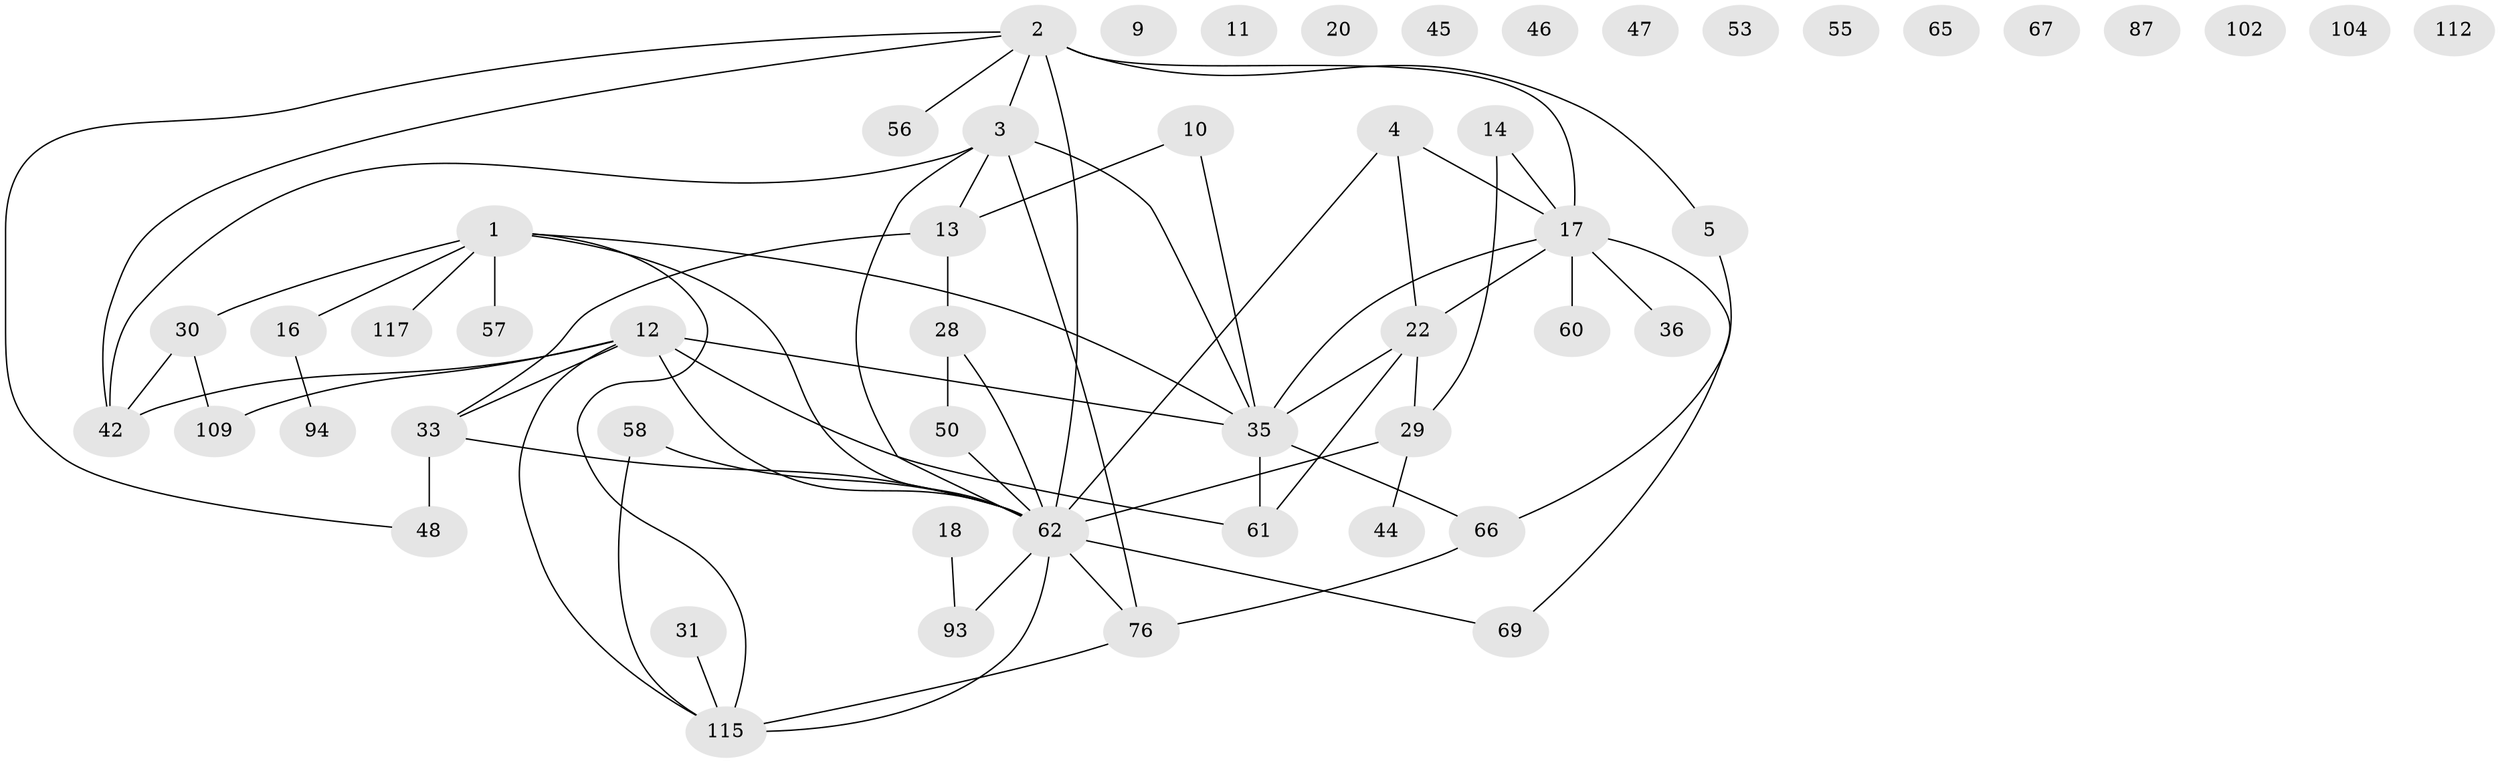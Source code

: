 // original degree distribution, {6: 0.0234375, 3: 0.1953125, 2: 0.2578125, 0: 0.0859375, 5: 0.0859375, 1: 0.25, 4: 0.09375, 8: 0.0078125}
// Generated by graph-tools (version 1.1) at 2025/16/03/04/25 18:16:45]
// undirected, 52 vertices, 66 edges
graph export_dot {
graph [start="1"]
  node [color=gray90,style=filled];
  1 [super="+34+7+15"];
  2 [super="+37+8+23"];
  3 [super="+40+98"];
  4 [super="+83"];
  5 [super="+6"];
  9;
  10;
  11;
  12 [super="+26+70+73"];
  13 [super="+32+107+101+24"];
  14 [super="+72"];
  16 [super="+21"];
  17 [super="+49+43"];
  18 [super="+19"];
  20 [super="+25"];
  22 [super="+92+123"];
  28 [super="+121+41"];
  29 [super="+38"];
  30;
  31 [super="+68"];
  33 [super="+89"];
  35 [super="+52+120+79"];
  36 [super="+39"];
  42 [super="+96"];
  44;
  45;
  46;
  47 [super="+113"];
  48 [super="+64"];
  50;
  53;
  55;
  56;
  57 [super="+82"];
  58 [super="+78"];
  60;
  61 [super="+86+71"];
  62 [super="+103+110+106+74"];
  65;
  66 [super="+77"];
  67;
  69;
  76 [super="+91"];
  87 [super="+105"];
  93 [super="+119"];
  94;
  102;
  104;
  109 [super="+126"];
  112;
  115 [super="+122+124"];
  117 [super="+127"];
  1 -- 117;
  1 -- 62;
  1 -- 16;
  1 -- 115;
  1 -- 35;
  1 -- 57;
  1 -- 30;
  2 -- 48;
  2 -- 5;
  2 -- 62 [weight=2];
  2 -- 3;
  2 -- 17;
  2 -- 56;
  2 -- 42;
  3 -- 35;
  3 -- 76;
  3 -- 13;
  3 -- 42;
  3 -- 62;
  4 -- 62;
  4 -- 17;
  4 -- 22;
  5 -- 66;
  10 -- 35;
  10 -- 13;
  12 -- 33;
  12 -- 115;
  12 -- 62;
  12 -- 42;
  12 -- 35 [weight=3];
  12 -- 109;
  12 -- 61;
  13 -- 33 [weight=2];
  13 -- 28;
  14 -- 17;
  14 -- 29;
  16 -- 94;
  17 -- 36;
  17 -- 60;
  17 -- 35;
  17 -- 69;
  17 -- 22;
  18 -- 93;
  22 -- 61;
  22 -- 29;
  22 -- 35;
  28 -- 50;
  28 -- 62;
  29 -- 62 [weight=3];
  29 -- 44;
  30 -- 109;
  30 -- 42;
  31 -- 115;
  33 -- 48 [weight=2];
  33 -- 62;
  35 -- 66;
  35 -- 61;
  50 -- 62;
  58 -- 115;
  58 -- 62;
  62 -- 69;
  62 -- 115;
  62 -- 76;
  62 -- 93;
  66 -- 76;
  76 -- 115;
}
